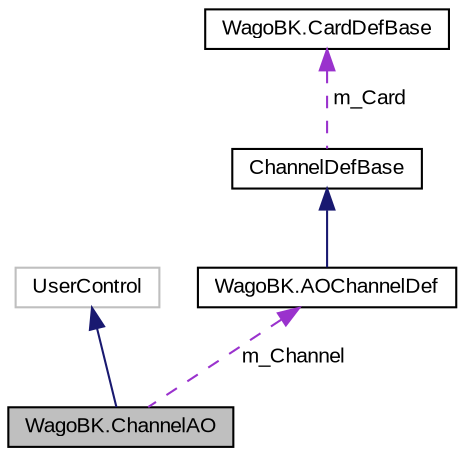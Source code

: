 digraph "WagoBK.ChannelAO"
{
  edge [fontname="Arial",fontsize="10",labelfontname="Arial",labelfontsize="10"];
  node [fontname="Arial",fontsize="10",shape=record];
  Node1 [label="WagoBK.ChannelAO",height=0.2,width=0.4,color="black", fillcolor="grey75", style="filled" fontcolor="black"];
  Node2 -> Node1 [dir="back",color="midnightblue",fontsize="10",style="solid",fontname="Arial"];
  Node2 [label="UserControl",height=0.2,width=0.4,color="grey75", fillcolor="white", style="filled"];
  Node3 -> Node1 [dir="back",color="darkorchid3",fontsize="10",style="dashed",label=" m_Channel" ,fontname="Arial"];
  Node3 [label="WagoBK.AOChannelDef",height=0.2,width=0.4,color="black", fillcolor="white", style="filled",URL="$class_wago_b_k_1_1_a_o_channel_def.html"];
  Node4 -> Node3 [dir="back",color="midnightblue",fontsize="10",style="solid",fontname="Arial"];
  Node4 [label="ChannelDefBase",height=0.2,width=0.4,color="black", fillcolor="white", style="filled",URL="$class_wago_b_k_1_1_channel_def_base.html"];
  Node5 -> Node4 [dir="back",color="darkorchid3",fontsize="10",style="dashed",label=" m_Card" ,fontname="Arial"];
  Node5 [label="WagoBK.CardDefBase",height=0.2,width=0.4,color="black", fillcolor="white", style="filled",URL="$class_wago_b_k_1_1_card_def_base.html"];
}
